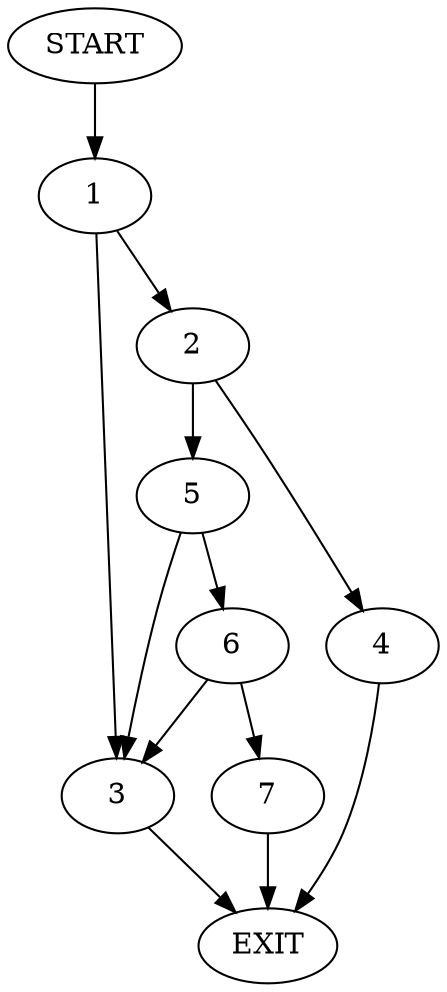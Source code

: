 digraph {
0 [label="START"]
8 [label="EXIT"]
0 -> 1
1 -> 2
1 -> 3
2 -> 4
2 -> 5
3 -> 8
5 -> 3
5 -> 6
4 -> 8
6 -> 7
6 -> 3
7 -> 8
}

